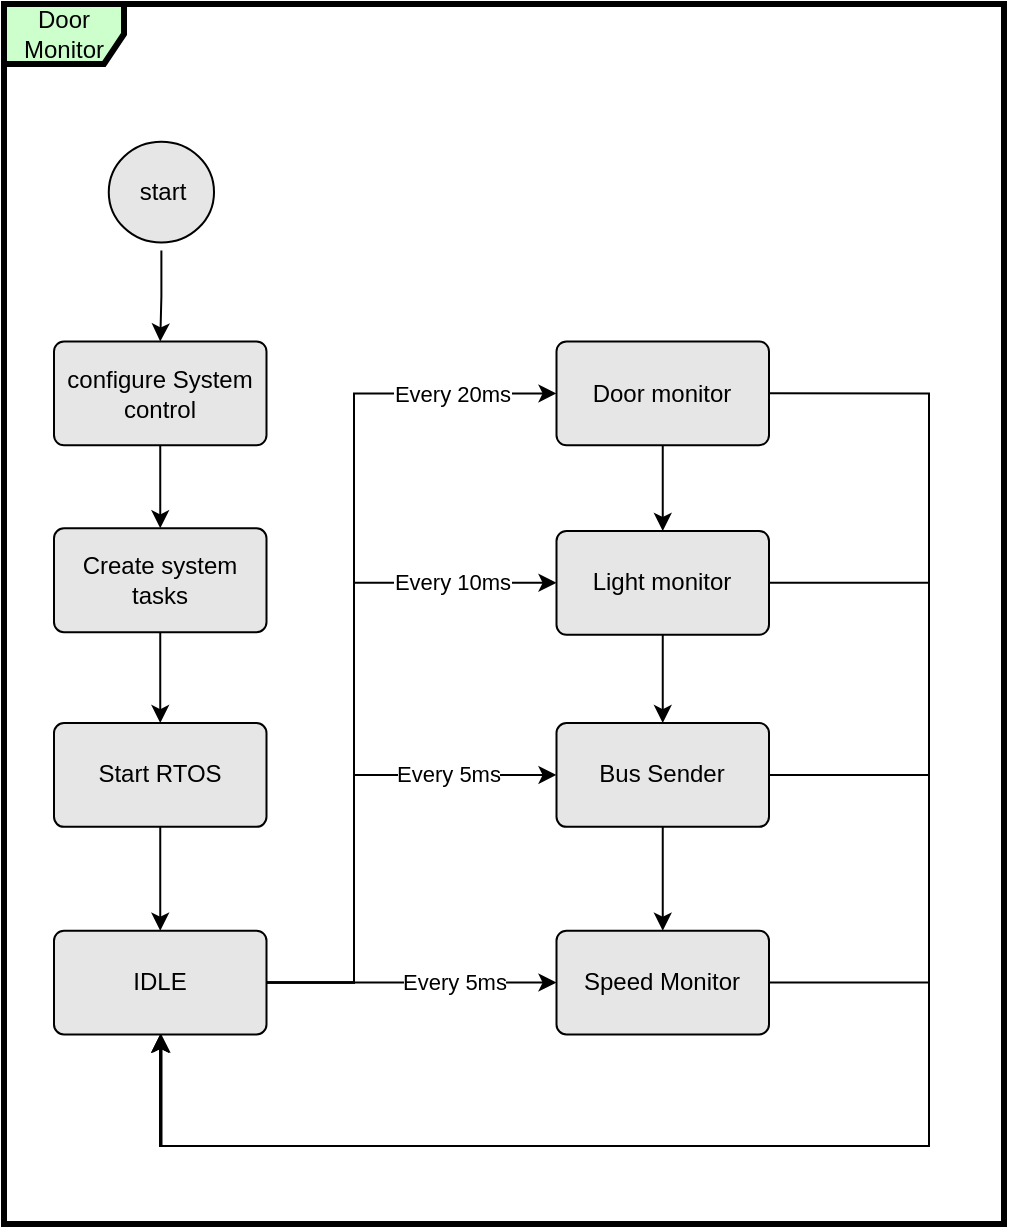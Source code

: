 <mxfile version="20.3.0" type="device" pages="9"><diagram id="LUSlUc3vgPMB146VHxdc" name="ECU 1 System State machine"><mxGraphModel dx="782" dy="505" grid="1" gridSize="10" guides="1" tooltips="1" connect="1" arrows="1" fold="1" page="1" pageScale="1" pageWidth="1169" pageHeight="827" background="#FFFFFF" math="0" shadow="0"><root><mxCell id="0"/><mxCell id="1" parent="0"/><mxCell id="Rm8XF94vSigRcBdwtS4S-1" value="Door Monitor" style="shape=umlFrame;whiteSpace=wrap;fillColor=#CCFFCC;container=1;collapsible=0;recursiveResize=0;strokeWidth=3;" parent="1" vertex="1"><mxGeometry x="10" y="10" width="500" height="610" as="geometry"/></mxCell><mxCell id="Rm8XF94vSigRcBdwtS4S-2" value="start" style="ellipse;html=1;shape=startState;fillColor=#E6E6E6;" parent="Rm8XF94vSigRcBdwtS4S-1" vertex="1"><mxGeometry x="48.38" y="64.89" width="60.63" height="58.4" as="geometry"/></mxCell><mxCell id="MNDKvOmKSZQZQNfQBJRl-4" style="edgeStyle=orthogonalEdgeStyle;rounded=0;orthogonalLoop=1;jettySize=auto;html=1;exitX=0.5;exitY=1;exitDx=0;exitDy=0;entryX=0.5;entryY=0;entryDx=0;entryDy=0;" parent="Rm8XF94vSigRcBdwtS4S-1" source="Rm8XF94vSigRcBdwtS4S-3" target="MNDKvOmKSZQZQNfQBJRl-3" edge="1"><mxGeometry relative="1" as="geometry"/></mxCell><mxCell id="Rm8XF94vSigRcBdwtS4S-3" value="configure System control" style="html=1;align=center;verticalAlign=middle;rounded=1;absoluteArcSize=1;arcSize=10;dashed=0;fillColor=#E6E6E6;whiteSpace=wrap;" parent="Rm8XF94vSigRcBdwtS4S-1" vertex="1"><mxGeometry x="25" y="168.723" width="106.25" height="51.915" as="geometry"/></mxCell><mxCell id="Rm8XF94vSigRcBdwtS4S-4" style="edgeStyle=orthogonalEdgeStyle;rounded=0;orthogonalLoop=1;jettySize=auto;html=1;exitX=0.5;exitY=1;exitDx=0;exitDy=0;entryX=0.5;entryY=0;entryDx=0;entryDy=0;" parent="Rm8XF94vSigRcBdwtS4S-1" source="Rm8XF94vSigRcBdwtS4S-2" target="Rm8XF94vSigRcBdwtS4S-3" edge="1"><mxGeometry relative="1" as="geometry"/></mxCell><mxCell id="MNDKvOmKSZQZQNfQBJRl-6" value="" style="edgeStyle=orthogonalEdgeStyle;rounded=0;orthogonalLoop=1;jettySize=auto;html=1;" parent="Rm8XF94vSigRcBdwtS4S-1" source="MNDKvOmKSZQZQNfQBJRl-3" target="MNDKvOmKSZQZQNfQBJRl-5" edge="1"><mxGeometry relative="1" as="geometry"/></mxCell><mxCell id="MNDKvOmKSZQZQNfQBJRl-3" value="Create system tasks" style="html=1;align=center;verticalAlign=middle;rounded=1;absoluteArcSize=1;arcSize=10;dashed=0;fillColor=#E6E6E6;whiteSpace=wrap;" parent="Rm8XF94vSigRcBdwtS4S-1" vertex="1"><mxGeometry x="25" y="262.17" width="106.25" height="51.915" as="geometry"/></mxCell><mxCell id="v98XwYbycRJFVVRLCP_L-7" style="edgeStyle=orthogonalEdgeStyle;rounded=0;orthogonalLoop=1;jettySize=auto;html=1;exitX=0.5;exitY=1;exitDx=0;exitDy=0;entryX=0.5;entryY=0;entryDx=0;entryDy=0;" parent="Rm8XF94vSigRcBdwtS4S-1" source="MNDKvOmKSZQZQNfQBJRl-5" target="MNDKvOmKSZQZQNfQBJRl-7" edge="1"><mxGeometry relative="1" as="geometry"/></mxCell><mxCell id="MNDKvOmKSZQZQNfQBJRl-5" value="Start RTOS" style="html=1;align=center;verticalAlign=middle;rounded=1;absoluteArcSize=1;arcSize=10;dashed=0;fillColor=#E6E6E6;whiteSpace=wrap;strokeColor=rgb(0, 0, 0);fontColor=rgb(0, 0, 0);" parent="Rm8XF94vSigRcBdwtS4S-1" vertex="1"><mxGeometry x="25" y="359.511" width="106.25" height="51.915" as="geometry"/></mxCell><mxCell id="v98XwYbycRJFVVRLCP_L-9" value="Every 20ms" style="edgeStyle=orthogonalEdgeStyle;rounded=0;orthogonalLoop=1;jettySize=auto;html=1;" parent="Rm8XF94vSigRcBdwtS4S-1" source="MNDKvOmKSZQZQNfQBJRl-7" target="v98XwYbycRJFVVRLCP_L-8" edge="1"><mxGeometry x="0.761" relative="1" as="geometry"><Array as="points"><mxPoint x="175" y="489.298"/><mxPoint x="175" y="194.681"/></Array><mxPoint as="offset"/></mxGeometry></mxCell><mxCell id="v98XwYbycRJFVVRLCP_L-18" value="Every 10ms" style="edgeStyle=orthogonalEdgeStyle;rounded=0;orthogonalLoop=1;jettySize=auto;html=1;exitX=1;exitY=0.5;exitDx=0;exitDy=0;entryX=0;entryY=0.5;entryDx=0;entryDy=0;" parent="Rm8XF94vSigRcBdwtS4S-1" source="MNDKvOmKSZQZQNfQBJRl-7" target="v98XwYbycRJFVVRLCP_L-10" edge="1"><mxGeometry x="0.696" relative="1" as="geometry"><Array as="points"><mxPoint x="175" y="489.298"/><mxPoint x="175" y="289.426"/></Array><mxPoint as="offset"/></mxGeometry></mxCell><mxCell id="v98XwYbycRJFVVRLCP_L-20" value="Every 5ms" style="edgeStyle=orthogonalEdgeStyle;rounded=0;orthogonalLoop=1;jettySize=auto;html=1;exitX=1;exitY=0.5;exitDx=0;exitDy=0;entryX=0;entryY=0.5;entryDx=0;entryDy=0;" parent="Rm8XF94vSigRcBdwtS4S-1" source="MNDKvOmKSZQZQNfQBJRl-7" target="v98XwYbycRJFVVRLCP_L-16" edge="1"><mxGeometry x="0.293" relative="1" as="geometry"><mxPoint as="offset"/></mxGeometry></mxCell><mxCell id="MNDKvOmKSZQZQNfQBJRl-7" value="IDLE" style="html=1;align=center;verticalAlign=middle;rounded=1;absoluteArcSize=1;arcSize=10;dashed=0;fillColor=#E6E6E6;whiteSpace=wrap;strokeColor=rgb(0, 0, 0);fontColor=rgb(0, 0, 0);" parent="Rm8XF94vSigRcBdwtS4S-1" vertex="1"><mxGeometry x="25" y="463.34" width="106.25" height="51.915" as="geometry"/></mxCell><mxCell id="v98XwYbycRJFVVRLCP_L-11" value="" style="edgeStyle=orthogonalEdgeStyle;rounded=0;orthogonalLoop=1;jettySize=auto;html=1;" parent="Rm8XF94vSigRcBdwtS4S-1" source="v98XwYbycRJFVVRLCP_L-8" target="v98XwYbycRJFVVRLCP_L-10" edge="1"><mxGeometry relative="1" as="geometry"/></mxCell><mxCell id="aS62KzDG4Swp-xCiEP95-1" style="edgeStyle=orthogonalEdgeStyle;rounded=0;orthogonalLoop=1;jettySize=auto;html=1;exitX=1;exitY=0.5;exitDx=0;exitDy=0;entryX=0.5;entryY=1;entryDx=0;entryDy=0;" parent="Rm8XF94vSigRcBdwtS4S-1" source="v98XwYbycRJFVVRLCP_L-8" target="MNDKvOmKSZQZQNfQBJRl-7" edge="1"><mxGeometry relative="1" as="geometry"><Array as="points"><mxPoint x="462.5" y="194.681"/><mxPoint x="462.5" y="571.064"/><mxPoint x="78.75" y="571.064"/></Array></mxGeometry></mxCell><mxCell id="v98XwYbycRJFVVRLCP_L-8" value="Door monitor" style="html=1;align=center;verticalAlign=middle;rounded=1;absoluteArcSize=1;arcSize=10;dashed=0;fillColor=#E6E6E6;whiteSpace=wrap;strokeColor=rgb(0, 0, 0);fontColor=rgb(0, 0, 0);" parent="Rm8XF94vSigRcBdwtS4S-1" vertex="1"><mxGeometry x="276.25" y="168.723" width="106.25" height="51.915" as="geometry"/></mxCell><mxCell id="aS62KzDG4Swp-xCiEP95-3" style="edgeStyle=orthogonalEdgeStyle;rounded=0;orthogonalLoop=1;jettySize=auto;html=1;exitX=1;exitY=0.5;exitDx=0;exitDy=0;entryX=0.5;entryY=1;entryDx=0;entryDy=0;" parent="Rm8XF94vSigRcBdwtS4S-1" source="v98XwYbycRJFVVRLCP_L-10" target="MNDKvOmKSZQZQNfQBJRl-7" edge="1"><mxGeometry relative="1" as="geometry"><Array as="points"><mxPoint x="462.5" y="289.426"/><mxPoint x="462.5" y="571.064"/><mxPoint x="78.75" y="571.064"/></Array></mxGeometry></mxCell><mxCell id="v98XwYbycRJFVVRLCP_L-10" value="Light monitor" style="html=1;align=center;verticalAlign=middle;rounded=1;absoluteArcSize=1;arcSize=10;dashed=0;fillColor=#E6E6E6;whiteSpace=wrap;strokeColor=rgb(0, 0, 0);fontColor=rgb(0, 0, 0);" parent="Rm8XF94vSigRcBdwtS4S-1" vertex="1"><mxGeometry x="276.25" y="263.468" width="106.25" height="51.915" as="geometry"/></mxCell><mxCell id="aS62KzDG4Swp-xCiEP95-6" style="edgeStyle=orthogonalEdgeStyle;rounded=0;orthogonalLoop=1;jettySize=auto;html=1;exitX=1;exitY=0.5;exitDx=0;exitDy=0;entryX=0.5;entryY=1;entryDx=0;entryDy=0;" parent="Rm8XF94vSigRcBdwtS4S-1" source="v98XwYbycRJFVVRLCP_L-16" target="MNDKvOmKSZQZQNfQBJRl-7" edge="1"><mxGeometry relative="1" as="geometry"><Array as="points"><mxPoint x="462.5" y="489.298"/><mxPoint x="462.5" y="571.064"/><mxPoint x="78.75" y="571.064"/></Array></mxGeometry></mxCell><mxCell id="v98XwYbycRJFVVRLCP_L-16" value="Speed Monitor" style="html=1;align=center;verticalAlign=middle;rounded=1;absoluteArcSize=1;arcSize=10;dashed=0;fillColor=#E6E6E6;whiteSpace=wrap;strokeColor=rgb(0, 0, 0);fontColor=rgb(0, 0, 0);" parent="Rm8XF94vSigRcBdwtS4S-1" vertex="1"><mxGeometry x="276.25" y="463.34" width="106.25" height="51.915" as="geometry"/></mxCell><mxCell id="v98XwYbycRJFVVRLCP_L-14" value="Bus Sender" style="html=1;align=center;verticalAlign=middle;rounded=1;absoluteArcSize=1;arcSize=10;dashed=0;fillColor=#E6E6E6;whiteSpace=wrap;strokeColor=rgb(0, 0, 0);fontColor=rgb(0, 0, 0);" parent="Rm8XF94vSigRcBdwtS4S-1" vertex="1"><mxGeometry x="276.25" y="359.511" width="106.25" height="51.915" as="geometry"/></mxCell><mxCell id="v98XwYbycRJFVVRLCP_L-15" value="" style="edgeStyle=orthogonalEdgeStyle;rounded=0;orthogonalLoop=1;jettySize=auto;html=1;" parent="Rm8XF94vSigRcBdwtS4S-1" source="v98XwYbycRJFVVRLCP_L-10" target="v98XwYbycRJFVVRLCP_L-14" edge="1"><mxGeometry relative="1" as="geometry"/></mxCell><mxCell id="v98XwYbycRJFVVRLCP_L-17" value="" style="edgeStyle=orthogonalEdgeStyle;rounded=0;orthogonalLoop=1;jettySize=auto;html=1;" parent="Rm8XF94vSigRcBdwtS4S-1" source="v98XwYbycRJFVVRLCP_L-14" target="v98XwYbycRJFVVRLCP_L-16" edge="1"><mxGeometry relative="1" as="geometry"/></mxCell><mxCell id="v98XwYbycRJFVVRLCP_L-19" value="Every 5ms" style="edgeStyle=orthogonalEdgeStyle;rounded=0;orthogonalLoop=1;jettySize=auto;html=1;exitX=1;exitY=0.5;exitDx=0;exitDy=0;entryX=0;entryY=0.5;entryDx=0;entryDy=0;" parent="Rm8XF94vSigRcBdwtS4S-1" source="MNDKvOmKSZQZQNfQBJRl-7" target="v98XwYbycRJFVVRLCP_L-14" edge="1"><mxGeometry x="0.568" relative="1" as="geometry"><Array as="points"><mxPoint x="175" y="489.298"/><mxPoint x="175" y="385.468"/></Array><mxPoint as="offset"/></mxGeometry></mxCell><mxCell id="aS62KzDG4Swp-xCiEP95-5" style="edgeStyle=orthogonalEdgeStyle;rounded=0;orthogonalLoop=1;jettySize=auto;html=1;exitX=1;exitY=0.5;exitDx=0;exitDy=0;entryX=0.5;entryY=1;entryDx=0;entryDy=0;" parent="Rm8XF94vSigRcBdwtS4S-1" source="v98XwYbycRJFVVRLCP_L-14" target="MNDKvOmKSZQZQNfQBJRl-7" edge="1"><mxGeometry relative="1" as="geometry"><Array as="points"><mxPoint x="462.5" y="385.468"/><mxPoint x="462.5" y="571.064"/><mxPoint x="78.75" y="571.064"/><mxPoint x="78.75" y="515.255"/></Array></mxGeometry></mxCell></root></mxGraphModel></diagram><diagram id="M9mtWgqFWrtqY6e4u9UK" name="Door_Monitor"><mxGraphModel dx="782" dy="505" grid="1" gridSize="10" guides="1" tooltips="1" connect="1" arrows="1" fold="1" page="1" pageScale="1" pageWidth="1169" pageHeight="827" math="0" shadow="0"><root><mxCell id="0"/><mxCell id="1" parent="0"/><mxCell id="cfS18pXwuVFqMc6K_nFm-1" value="Door Monitor" style="shape=umlFrame;whiteSpace=wrap;fillColor=#CCFFCC;container=1;collapsible=0;recursiveResize=1;strokeWidth=2;" parent="1" vertex="1"><mxGeometry x="10" y="10" width="460" height="490" as="geometry"/></mxCell><mxCell id="cfS18pXwuVFqMc6K_nFm-2" value="start" style="ellipse;html=1;shape=startState;fillColor=#E6E6E6;" parent="cfS18pXwuVFqMc6K_nFm-1" vertex="1"><mxGeometry x="87.265" y="26.486" width="64.265" height="59.595" as="geometry"/></mxCell><mxCell id="MUoZMdJLHFsAtwflw2Lq-1" value="Configure Door sensor pin" style="html=1;align=center;verticalAlign=top;rounded=1;absoluteArcSize=1;arcSize=10;dashed=0;fillColor=#E6E6E6;whiteSpace=wrap;" parent="cfS18pXwuVFqMc6K_nFm-1" vertex="1"><mxGeometry x="60.882" y="132.432" width="115" height="52.973" as="geometry"/></mxCell><mxCell id="MUoZMdJLHFsAtwflw2Lq-2" style="edgeStyle=orthogonalEdgeStyle;rounded=0;orthogonalLoop=1;jettySize=auto;html=1;exitX=0.5;exitY=1;exitDx=0;exitDy=0;entryX=0.5;entryY=0;entryDx=0;entryDy=0;" parent="cfS18pXwuVFqMc6K_nFm-1" source="cfS18pXwuVFqMc6K_nFm-2" target="MUoZMdJLHFsAtwflw2Lq-1" edge="1"><mxGeometry relative="1" as="geometry"/></mxCell><mxCell id="MUoZMdJLHFsAtwflw2Lq-5" value="&lt;span style=&quot;&quot;&gt;Reed Door Sensor&lt;/span&gt;" style="html=1;align=center;verticalAlign=top;rounded=1;absoluteArcSize=1;arcSize=10;dashed=0;fillColor=#E6E6E6;whiteSpace=wrap;" parent="cfS18pXwuVFqMc6K_nFm-1" vertex="1"><mxGeometry x="60.882" y="231.757" width="115" height="52.973" as="geometry"/></mxCell><mxCell id="MUoZMdJLHFsAtwflw2Lq-6" style="edgeStyle=orthogonalEdgeStyle;rounded=0;orthogonalLoop=1;jettySize=auto;html=1;" parent="cfS18pXwuVFqMc6K_nFm-1" source="MUoZMdJLHFsAtwflw2Lq-1" target="MUoZMdJLHFsAtwflw2Lq-5" edge="1"><mxGeometry relative="1" as="geometry"/></mxCell><mxCell id="KSsuek1llQsivUczRT6f-1" style="edgeStyle=orthogonalEdgeStyle;rounded=0;orthogonalLoop=1;jettySize=auto;html=1;exitX=0.5;exitY=1;exitDx=0;exitDy=0;entryX=1;entryY=0.5;entryDx=0;entryDy=0;" parent="cfS18pXwuVFqMc6K_nFm-1" source="MUoZMdJLHFsAtwflw2Lq-7" target="MUoZMdJLHFsAtwflw2Lq-14" edge="1"><mxGeometry relative="1" as="geometry"/></mxCell><mxCell id="MUoZMdJLHFsAtwflw2Lq-7" value="Send Door state in queue" style="html=1;align=center;verticalAlign=top;rounded=1;absoluteArcSize=1;arcSize=10;dashed=0;fillColor=#E6E6E6;strokeColor=rgb(0, 0, 0);fontColor=rgb(0, 0, 0);whiteSpace=wrap;" parent="cfS18pXwuVFqMc6K_nFm-1" vertex="1"><mxGeometry x="284.118" y="231.757" width="115" height="52.973" as="geometry"/></mxCell><mxCell id="MUoZMdJLHFsAtwflw2Lq-9" value="" style="edgeStyle=orthogonalEdgeStyle;rounded=0;orthogonalLoop=1;jettySize=auto;html=1;" parent="cfS18pXwuVFqMc6K_nFm-1" source="MUoZMdJLHFsAtwflw2Lq-5" target="MUoZMdJLHFsAtwflw2Lq-7" edge="1"><mxGeometry relative="1" as="geometry"><Array as="points"><mxPoint x="219.853" y="258.243"/><mxPoint x="219.853" y="258.243"/></Array></mxGeometry></mxCell><mxCell id="MUoZMdJLHFsAtwflw2Lq-16" style="edgeStyle=orthogonalEdgeStyle;rounded=0;orthogonalLoop=1;jettySize=auto;html=1;exitX=0.5;exitY=0;exitDx=0;exitDy=0;" parent="cfS18pXwuVFqMc6K_nFm-1" source="MUoZMdJLHFsAtwflw2Lq-14" target="MUoZMdJLHFsAtwflw2Lq-5" edge="1"><mxGeometry relative="1" as="geometry"/></mxCell><mxCell id="MUoZMdJLHFsAtwflw2Lq-14" value="Blocked to&amp;nbsp; next 10 ms" style="html=1;align=center;verticalAlign=top;rounded=1;absoluteArcSize=1;arcSize=10;dashed=0;fillColor=#E6E6E6;strokeColor=rgb(0, 0, 0);fontColor=rgb(0, 0, 0);whiteSpace=wrap;" parent="cfS18pXwuVFqMc6K_nFm-1" vertex="1"><mxGeometry x="60.882" y="390.676" width="115" height="52.973" as="geometry"/></mxCell></root></mxGraphModel></diagram><diagram id="z5wXXxQLAgNhHrruLTna" name="Light_monitor"><mxGraphModel dx="782" dy="505" grid="1" gridSize="10" guides="1" tooltips="1" connect="1" arrows="1" fold="1" page="1" pageScale="1" pageWidth="1169" pageHeight="827" math="0" shadow="0"><root><mxCell id="0"/><mxCell id="1" parent="0"/><mxCell id="8ewhiGZt2Fxq5VQzqiqV-1" value="Light Monitor" style="shape=umlFrame;whiteSpace=wrap;fillColor=#CCFFCC;container=1;collapsible=0;recursiveResize=1;" parent="1" vertex="1"><mxGeometry x="10" y="10" width="430" height="520" as="geometry"/></mxCell><mxCell id="8ewhiGZt2Fxq5VQzqiqV-2" value="start" style="ellipse;html=1;shape=startState;fillColor=#E6E6E6;" parent="8ewhiGZt2Fxq5VQzqiqV-1" vertex="1"><mxGeometry x="81.574" y="28.108" width="60.074" height="63.243" as="geometry"/></mxCell><mxCell id="8ewhiGZt2Fxq5VQzqiqV-3" value="Configure Light swtich pin" style="html=1;align=center;verticalAlign=middle;rounded=1;absoluteArcSize=1;arcSize=10;dashed=0;fillColor=#E6E6E6;whiteSpace=wrap;" parent="8ewhiGZt2Fxq5VQzqiqV-1" vertex="1"><mxGeometry x="56.912" y="140.541" width="107.5" height="56.216" as="geometry"/></mxCell><mxCell id="8ewhiGZt2Fxq5VQzqiqV-4" style="edgeStyle=orthogonalEdgeStyle;rounded=0;orthogonalLoop=1;jettySize=auto;html=1;exitX=0.5;exitY=1;exitDx=0;exitDy=0;entryX=0.5;entryY=0;entryDx=0;entryDy=0;" parent="8ewhiGZt2Fxq5VQzqiqV-1" source="8ewhiGZt2Fxq5VQzqiqV-2" target="8ewhiGZt2Fxq5VQzqiqV-3" edge="1"><mxGeometry relative="1" as="geometry"/></mxCell><mxCell id="8ewhiGZt2Fxq5VQzqiqV-5" value="&lt;span style=&quot;&quot;&gt;Reed Light Switch&lt;/span&gt;" style="html=1;align=center;verticalAlign=middle;rounded=1;absoluteArcSize=1;arcSize=10;dashed=0;fillColor=#E6E6E6;whiteSpace=wrap;" parent="8ewhiGZt2Fxq5VQzqiqV-1" vertex="1"><mxGeometry x="56.912" y="245.946" width="107.5" height="56.216" as="geometry"/></mxCell><mxCell id="8ewhiGZt2Fxq5VQzqiqV-6" style="edgeStyle=orthogonalEdgeStyle;rounded=0;orthogonalLoop=1;jettySize=auto;html=1;" parent="8ewhiGZt2Fxq5VQzqiqV-1" source="8ewhiGZt2Fxq5VQzqiqV-3" target="8ewhiGZt2Fxq5VQzqiqV-5" edge="1"><mxGeometry relative="1" as="geometry"/></mxCell><mxCell id="QDurPaFUZy2_FK3xSm_F-1" style="edgeStyle=orthogonalEdgeStyle;rounded=0;orthogonalLoop=1;jettySize=auto;html=1;exitX=0.5;exitY=1;exitDx=0;exitDy=0;entryX=1;entryY=0.5;entryDx=0;entryDy=0;" parent="8ewhiGZt2Fxq5VQzqiqV-1" source="8ewhiGZt2Fxq5VQzqiqV-7" target="8ewhiGZt2Fxq5VQzqiqV-12" edge="1"><mxGeometry relative="1" as="geometry"/></mxCell><mxCell id="8ewhiGZt2Fxq5VQzqiqV-7" value="Send Light state in queue" style="html=1;align=center;verticalAlign=middle;rounded=1;absoluteArcSize=1;arcSize=10;dashed=0;fillColor=#E6E6E6;strokeColor=rgb(0, 0, 0);fontColor=rgb(0, 0, 0);whiteSpace=wrap;" parent="8ewhiGZt2Fxq5VQzqiqV-1" vertex="1"><mxGeometry x="265.588" y="245.946" width="107.5" height="56.216" as="geometry"/></mxCell><mxCell id="8ewhiGZt2Fxq5VQzqiqV-8" value="" style="edgeStyle=orthogonalEdgeStyle;rounded=0;orthogonalLoop=1;jettySize=auto;html=1;" parent="8ewhiGZt2Fxq5VQzqiqV-1" source="8ewhiGZt2Fxq5VQzqiqV-5" target="8ewhiGZt2Fxq5VQzqiqV-7" edge="1"><mxGeometry relative="1" as="geometry"><Array as="points"><mxPoint x="205.515" y="274.054"/><mxPoint x="205.515" y="274.054"/></Array></mxGeometry></mxCell><mxCell id="8ewhiGZt2Fxq5VQzqiqV-11" style="edgeStyle=orthogonalEdgeStyle;rounded=0;orthogonalLoop=1;jettySize=auto;html=1;exitX=0.5;exitY=0;exitDx=0;exitDy=0;" parent="8ewhiGZt2Fxq5VQzqiqV-1" source="8ewhiGZt2Fxq5VQzqiqV-12" target="8ewhiGZt2Fxq5VQzqiqV-5" edge="1"><mxGeometry relative="1" as="geometry"/></mxCell><mxCell id="8ewhiGZt2Fxq5VQzqiqV-12" value="Blocked to&amp;nbsp; next 20 ms" style="html=1;align=center;verticalAlign=middle;rounded=1;absoluteArcSize=1;arcSize=10;dashed=0;fillColor=#E6E6E6;strokeColor=rgb(0, 0, 0);fontColor=rgb(0, 0, 0);whiteSpace=wrap;" parent="8ewhiGZt2Fxq5VQzqiqV-1" vertex="1"><mxGeometry x="56.912" y="414.595" width="107.5" height="56.216" as="geometry"/></mxCell></root></mxGraphModel></diagram><diagram id="ULkSlgvVG0HGqFAic7Ca" name="Speed_Monitor"><mxGraphModel dx="782" dy="505" grid="1" gridSize="10" guides="1" tooltips="1" connect="1" arrows="1" fold="1" page="1" pageScale="1" pageWidth="1169" pageHeight="827" math="0" shadow="0"><root><mxCell id="0"/><mxCell id="1" parent="0"/><mxCell id="B-Lfhqn3U6IBpZJeCQZo-1" value="Speed Monitor" style="shape=umlFrame;whiteSpace=wrap;fillColor=#CCFFCC;container=1;collapsible=0;recursiveResize=0;strokeWidth=2;" parent="1" vertex="1"><mxGeometry x="10" y="10" width="340" height="360" as="geometry"/></mxCell><mxCell id="B-Lfhqn3U6IBpZJeCQZo-2" value="start" style="ellipse;html=1;shape=startState;fillColor=#E6E6E6;" parent="B-Lfhqn3U6IBpZJeCQZo-1" vertex="1"><mxGeometry x="64.5" y="20" width="47.5" height="45" as="geometry"/></mxCell><mxCell id="B-Lfhqn3U6IBpZJeCQZo-3" value="Configure Speed IET" style="html=1;align=center;verticalAlign=top;rounded=1;absoluteArcSize=1;arcSize=10;dashed=0;fillColor=#E6E6E6;whiteSpace=wrap;" parent="B-Lfhqn3U6IBpZJeCQZo-1" vertex="1"><mxGeometry x="45" y="100" width="85" height="40" as="geometry"/></mxCell><mxCell id="B-Lfhqn3U6IBpZJeCQZo-4" style="edgeStyle=orthogonalEdgeStyle;rounded=0;orthogonalLoop=1;jettySize=auto;html=1;exitX=0.5;exitY=1;exitDx=0;exitDy=0;entryX=0.5;entryY=0;entryDx=0;entryDy=0;" parent="B-Lfhqn3U6IBpZJeCQZo-1" source="B-Lfhqn3U6IBpZJeCQZo-2" target="B-Lfhqn3U6IBpZJeCQZo-3" edge="1"><mxGeometry relative="1" as="geometry"/></mxCell><mxCell id="B-Lfhqn3U6IBpZJeCQZo-6" style="edgeStyle=orthogonalEdgeStyle;rounded=0;orthogonalLoop=1;jettySize=auto;html=1;" parent="B-Lfhqn3U6IBpZJeCQZo-1" source="B-Lfhqn3U6IBpZJeCQZo-3" edge="1"><mxGeometry relative="1" as="geometry"><mxPoint x="87.5" y="175" as="targetPoint"/></mxGeometry></mxCell><mxCell id="-nIs16-Y7Ljmp5EQTap5-1" style="edgeStyle=orthogonalEdgeStyle;rounded=0;orthogonalLoop=1;jettySize=auto;html=1;exitX=1;exitY=0.5;exitDx=0;exitDy=0;entryX=0;entryY=0.5;entryDx=0;entryDy=0;" parent="B-Lfhqn3U6IBpZJeCQZo-1" source="B-Lfhqn3U6IBpZJeCQZo-7" target="B-Lfhqn3U6IBpZJeCQZo-9" edge="1"><mxGeometry relative="1" as="geometry"/></mxCell><mxCell id="B-Lfhqn3U6IBpZJeCQZo-7" value="Read Speed RAW Value" style="html=1;align=center;verticalAlign=top;rounded=1;absoluteArcSize=1;arcSize=10;dashed=0;fillColor=#E6E6E6;strokeColor=rgb(0, 0, 0);fontColor=rgb(0, 0, 0);whiteSpace=wrap;" parent="B-Lfhqn3U6IBpZJeCQZo-1" vertex="1"><mxGeometry x="45.75" y="175" width="85" height="40" as="geometry"/></mxCell><mxCell id="-nIs16-Y7Ljmp5EQTap5-2" style="edgeStyle=orthogonalEdgeStyle;rounded=0;orthogonalLoop=1;jettySize=auto;html=1;exitX=0.5;exitY=1;exitDx=0;exitDy=0;entryX=0.5;entryY=0;entryDx=0;entryDy=0;" parent="B-Lfhqn3U6IBpZJeCQZo-1" source="B-Lfhqn3U6IBpZJeCQZo-9" target="B-Lfhqn3U6IBpZJeCQZo-14" edge="1"><mxGeometry relative="1" as="geometry"/></mxCell><mxCell id="B-Lfhqn3U6IBpZJeCQZo-9" value="Calculate Speed in Km/h" style="html=1;align=center;verticalAlign=top;rounded=1;absoluteArcSize=1;arcSize=10;dashed=0;fillColor=#E6E6E6;strokeColor=rgb(0, 0, 0);fontColor=rgb(0, 0, 0);whiteSpace=wrap;" parent="B-Lfhqn3U6IBpZJeCQZo-1" vertex="1"><mxGeometry x="210" y="175" width="85" height="40" as="geometry"/></mxCell><mxCell id="B-Lfhqn3U6IBpZJeCQZo-11" style="edgeStyle=orthogonalEdgeStyle;rounded=0;orthogonalLoop=1;jettySize=auto;html=1;exitX=0.5;exitY=0;exitDx=0;exitDy=0;" parent="B-Lfhqn3U6IBpZJeCQZo-1" source="B-Lfhqn3U6IBpZJeCQZo-12" edge="1"><mxGeometry relative="1" as="geometry"><mxPoint x="87.5" y="215" as="targetPoint"/></mxGeometry></mxCell><mxCell id="B-Lfhqn3U6IBpZJeCQZo-12" value="Blocked to&amp;nbsp; next 5 ms" style="html=1;align=center;verticalAlign=top;rounded=1;absoluteArcSize=1;arcSize=10;dashed=0;fillColor=#E6E6E6;strokeColor=rgb(0, 0, 0);fontColor=rgb(0, 0, 0);whiteSpace=wrap;" parent="B-Lfhqn3U6IBpZJeCQZo-1" vertex="1"><mxGeometry x="45" y="295" width="85" height="40" as="geometry"/></mxCell><mxCell id="-nIs16-Y7Ljmp5EQTap5-3" style="edgeStyle=orthogonalEdgeStyle;rounded=0;orthogonalLoop=1;jettySize=auto;html=1;exitX=0;exitY=0.5;exitDx=0;exitDy=0;entryX=1;entryY=0.5;entryDx=0;entryDy=0;" parent="B-Lfhqn3U6IBpZJeCQZo-1" source="B-Lfhqn3U6IBpZJeCQZo-14" target="B-Lfhqn3U6IBpZJeCQZo-12" edge="1"><mxGeometry relative="1" as="geometry"/></mxCell><mxCell id="B-Lfhqn3U6IBpZJeCQZo-14" value="Send speed value to queue" style="html=1;align=center;verticalAlign=top;rounded=1;absoluteArcSize=1;arcSize=10;dashed=0;fillColor=#E6E6E6;strokeColor=rgb(0, 0, 0);fontColor=rgb(0, 0, 0);whiteSpace=wrap;" parent="B-Lfhqn3U6IBpZJeCQZo-1" vertex="1"><mxGeometry x="210" y="295" width="85" height="40" as="geometry"/></mxCell></root></mxGraphModel></diagram><diagram id="d5uEke4BTuw9QkhoJdms" name="Bus_Sender"><mxGraphModel dx="782" dy="505" grid="1" gridSize="10" guides="1" tooltips="1" connect="1" arrows="1" fold="1" page="1" pageScale="1" pageWidth="1169" pageHeight="827" math="0" shadow="0"><root><mxCell id="0"/><mxCell id="1" parent="0"/><mxCell id="Z6Wr5xvfd3Fye9eb3mMq-1" value="Bus Sender" style="shape=umlFrame;whiteSpace=wrap;fillColor=#CCFFCC;container=1;collapsible=0;recursiveResize=0;strokeWidth=2;" parent="1" vertex="1"><mxGeometry x="10" y="10" width="450" height="390" as="geometry"/></mxCell><mxCell id="Z6Wr5xvfd3Fye9eb3mMq-2" value="start" style="ellipse;html=1;shape=startState;fillColor=#E6E6E6;" parent="Z6Wr5xvfd3Fye9eb3mMq-1" vertex="1"><mxGeometry x="220.5" y="20" width="47.5" height="45" as="geometry"/></mxCell><mxCell id="Fdg1JjD60bOkkmuE7ziL-1" style="edgeStyle=orthogonalEdgeStyle;rounded=0;orthogonalLoop=1;jettySize=auto;html=1;exitX=0.5;exitY=1;exitDx=0;exitDy=0;entryX=0.5;entryY=0;entryDx=0;entryDy=0;" parent="Z6Wr5xvfd3Fye9eb3mMq-1" source="Z6Wr5xvfd3Fye9eb3mMq-3" target="Z6Wr5xvfd3Fye9eb3mMq-7" edge="1"><mxGeometry relative="1" as="geometry"/></mxCell><mxCell id="Z6Wr5xvfd3Fye9eb3mMq-3" value="Configure comm. channel" style="html=1;align=center;verticalAlign=top;rounded=1;absoluteArcSize=1;arcSize=10;dashed=0;fillColor=#E6E6E6;whiteSpace=wrap;" parent="Z6Wr5xvfd3Fye9eb3mMq-1" vertex="1"><mxGeometry x="201" y="100" width="85" height="40" as="geometry"/></mxCell><mxCell id="Z6Wr5xvfd3Fye9eb3mMq-4" style="edgeStyle=orthogonalEdgeStyle;rounded=0;orthogonalLoop=1;jettySize=auto;html=1;exitX=0.5;exitY=1;exitDx=0;exitDy=0;entryX=0.5;entryY=0;entryDx=0;entryDy=0;" parent="Z6Wr5xvfd3Fye9eb3mMq-1" source="Z6Wr5xvfd3Fye9eb3mMq-2" target="Z6Wr5xvfd3Fye9eb3mMq-3" edge="1"><mxGeometry relative="1" as="geometry"/></mxCell><mxCell id="Z6Wr5xvfd3Fye9eb3mMq-23" value="Speed Value&amp;nbsp;" style="edgeStyle=orthogonalEdgeStyle;rounded=0;orthogonalLoop=1;jettySize=auto;html=1;" parent="Z6Wr5xvfd3Fye9eb3mMq-1" source="Z6Wr5xvfd3Fye9eb3mMq-7" target="Z6Wr5xvfd3Fye9eb3mMq-22" edge="1"><mxGeometry x="0.643" relative="1" as="geometry"><Array as="points"><mxPoint x="281" y="250"/><mxPoint x="374" y="250"/></Array><mxPoint as="offset"/></mxGeometry></mxCell><mxCell id="Z6Wr5xvfd3Fye9eb3mMq-24" value="Queue Empty" style="edgeStyle=orthogonalEdgeStyle;rounded=0;orthogonalLoop=1;jettySize=auto;html=1;exitX=0;exitY=0.75;exitDx=0;exitDy=0;entryX=1;entryY=0.75;entryDx=0;entryDy=0;" parent="Z6Wr5xvfd3Fye9eb3mMq-1" edge="1"><mxGeometry x="-0.038" relative="1" as="geometry"><Array as="points"/><mxPoint as="offset"/><mxPoint x="201" y="205" as="sourcePoint"/><mxPoint x="95" y="205" as="targetPoint"/></mxGeometry></mxCell><mxCell id="Z6Wr5xvfd3Fye9eb3mMq-7" value="Read Queue" style="html=1;align=center;verticalAlign=middle;rounded=1;absoluteArcSize=1;arcSize=10;dashed=0;fillColor=#E6E6E6;strokeColor=rgb(0, 0, 0);fontColor=rgb(0, 0, 0);whiteSpace=wrap;" parent="Z6Wr5xvfd3Fye9eb3mMq-1" vertex="1"><mxGeometry x="201" y="175" width="85" height="40" as="geometry"/></mxCell><mxCell id="Fdg1JjD60bOkkmuE7ziL-2" style="edgeStyle=orthogonalEdgeStyle;rounded=0;orthogonalLoop=1;jettySize=auto;html=1;exitX=1;exitY=0.25;exitDx=0;exitDy=0;entryX=0;entryY=0.25;entryDx=0;entryDy=0;" parent="Z6Wr5xvfd3Fye9eb3mMq-1" source="Z6Wr5xvfd3Fye9eb3mMq-12" target="Z6Wr5xvfd3Fye9eb3mMq-7" edge="1"><mxGeometry relative="1" as="geometry"/></mxCell><mxCell id="Z6Wr5xvfd3Fye9eb3mMq-12" value="Blocked to&amp;nbsp; next 5 ms" style="html=1;align=center;verticalAlign=top;rounded=1;absoluteArcSize=1;arcSize=10;dashed=0;fillColor=#E6E6E6;strokeColor=rgb(0, 0, 0);fontColor=rgb(0, 0, 0);whiteSpace=wrap;" parent="Z6Wr5xvfd3Fye9eb3mMq-1" vertex="1"><mxGeometry x="10" y="175" width="85" height="40" as="geometry"/></mxCell><mxCell id="Z6Wr5xvfd3Fye9eb3mMq-25" style="edgeStyle=orthogonalEdgeStyle;rounded=0;orthogonalLoop=1;jettySize=auto;html=1;exitX=0.5;exitY=1;exitDx=0;exitDy=0;entryX=1;entryY=0.5;entryDx=0;entryDy=0;" parent="Z6Wr5xvfd3Fye9eb3mMq-1" source="Z6Wr5xvfd3Fye9eb3mMq-18" target="Z6Wr5xvfd3Fye9eb3mMq-7" edge="1"><mxGeometry relative="1" as="geometry"><Array as="points"><mxPoint x="138" y="370"/><mxPoint x="441" y="370"/><mxPoint x="441" y="195"/></Array></mxGeometry></mxCell><mxCell id="Z6Wr5xvfd3Fye9eb3mMq-18" value="Send Dore State Message" style="html=1;align=center;verticalAlign=top;rounded=1;absoluteArcSize=1;arcSize=10;dashed=0;fillColor=#E6E6E6;strokeColor=rgb(0, 0, 0);fontColor=rgb(0, 0, 0);whiteSpace=wrap;" parent="Z6Wr5xvfd3Fye9eb3mMq-1" vertex="1"><mxGeometry x="95" y="290" width="85" height="40" as="geometry"/></mxCell><mxCell id="Z6Wr5xvfd3Fye9eb3mMq-19" value="Door Value" style="edgeStyle=orthogonalEdgeStyle;rounded=0;orthogonalLoop=1;jettySize=auto;html=1;entryX=0.5;entryY=0;entryDx=0;entryDy=0;exitX=0.5;exitY=1;exitDx=0;exitDy=0;" parent="Z6Wr5xvfd3Fye9eb3mMq-1" source="Z6Wr5xvfd3Fye9eb3mMq-7" target="Z6Wr5xvfd3Fye9eb3mMq-18" edge="1"><mxGeometry x="0.668" relative="1" as="geometry"><Array as="points"><mxPoint x="244" y="250"/><mxPoint x="138" y="250"/></Array><mxPoint as="offset"/></mxGeometry></mxCell><mxCell id="Z6Wr5xvfd3Fye9eb3mMq-20" value="Send Light state Message" style="html=1;align=center;verticalAlign=top;rounded=1;absoluteArcSize=1;arcSize=10;dashed=0;fillColor=#E6E6E6;strokeColor=rgb(0, 0, 0);fontColor=rgb(0, 0, 0);whiteSpace=wrap;" parent="Z6Wr5xvfd3Fye9eb3mMq-1" vertex="1"><mxGeometry x="215" y="290" width="85" height="40" as="geometry"/></mxCell><mxCell id="Z6Wr5xvfd3Fye9eb3mMq-21" value="Light Value" style="edgeStyle=orthogonalEdgeStyle;rounded=0;orthogonalLoop=1;jettySize=auto;html=1;exitX=0.75;exitY=1;exitDx=0;exitDy=0;" parent="Z6Wr5xvfd3Fye9eb3mMq-1" edge="1"><mxGeometry x="0.284" relative="1" as="geometry"><mxPoint x="264.75" y="215" as="sourcePoint"/><mxPoint x="261" y="290" as="targetPoint"/><Array as="points"><mxPoint x="261" y="215"/><mxPoint x="261" y="290"/></Array><mxPoint as="offset"/></mxGeometry></mxCell><mxCell id="Z6Wr5xvfd3Fye9eb3mMq-22" value="Send Speed value Message&amp;nbsp;" style="html=1;align=center;verticalAlign=top;rounded=1;absoluteArcSize=1;arcSize=10;dashed=0;fillColor=#E6E6E6;strokeColor=rgb(0, 0, 0);fontColor=rgb(0, 0, 0);whiteSpace=wrap;" parent="Z6Wr5xvfd3Fye9eb3mMq-1" vertex="1"><mxGeometry x="331" y="290" width="90" height="40" as="geometry"/></mxCell><mxCell id="Z6Wr5xvfd3Fye9eb3mMq-27" style="edgeStyle=orthogonalEdgeStyle;rounded=0;orthogonalLoop=1;jettySize=auto;html=1;exitX=0.5;exitY=1;exitDx=0;exitDy=0;entryX=1;entryY=0.5;entryDx=0;entryDy=0;" parent="Z6Wr5xvfd3Fye9eb3mMq-1" source="Z6Wr5xvfd3Fye9eb3mMq-22" target="Z6Wr5xvfd3Fye9eb3mMq-7" edge="1"><mxGeometry relative="1" as="geometry"><mxPoint x="416" y="450" as="targetPoint"/><Array as="points"><mxPoint x="376" y="370"/><mxPoint x="441" y="370"/><mxPoint x="441" y="195"/></Array></mxGeometry></mxCell><mxCell id="Z6Wr5xvfd3Fye9eb3mMq-26" style="edgeStyle=orthogonalEdgeStyle;rounded=0;orthogonalLoop=1;jettySize=auto;html=1;exitX=0.5;exitY=1;exitDx=0;exitDy=0;entryX=1;entryY=0.5;entryDx=0;entryDy=0;" parent="Z6Wr5xvfd3Fye9eb3mMq-1" source="Z6Wr5xvfd3Fye9eb3mMq-20" target="Z6Wr5xvfd3Fye9eb3mMq-7" edge="1"><mxGeometry relative="1" as="geometry"><mxPoint x="291" y="200" as="targetPoint"/><Array as="points"><mxPoint x="274" y="370"/><mxPoint x="441" y="370"/><mxPoint x="441" y="195"/></Array></mxGeometry></mxCell></root></mxGraphModel></diagram><diagram name="ECU 2 System State machine" id="yUIp8Fk_MWuOCIj4Q38d"><mxGraphModel dx="782" dy="505" grid="1" gridSize="10" guides="1" tooltips="1" connect="1" arrows="1" fold="1" page="1" pageScale="1" pageWidth="1169" pageHeight="827" background="#FFFFFF" math="0" shadow="0"><root><mxCell id="0"/><mxCell id="1" parent="0"/><mxCell id="Rm8XF94vSigRcBdwtS4S-1" value="ECU 2" style="shape=umlFrame;whiteSpace=wrap;fillColor=#CCFFCC;container=1;collapsible=0;recursiveResize=0;strokeWidth=2;" parent="1" vertex="1"><mxGeometry x="10" y="10" width="500" height="621" as="geometry"/></mxCell><mxCell id="Rm8XF94vSigRcBdwtS4S-2" value="start" style="ellipse;html=1;shape=startState;fillColor=#E6E6E6;" parent="Rm8XF94vSigRcBdwtS4S-1" vertex="1"><mxGeometry x="48.375" y="24.894" width="59.375" height="58.404" as="geometry"/></mxCell><mxCell id="MNDKvOmKSZQZQNfQBJRl-4" style="edgeStyle=orthogonalEdgeStyle;rounded=0;orthogonalLoop=1;jettySize=auto;html=1;exitX=0.5;exitY=1;exitDx=0;exitDy=0;entryX=0.5;entryY=0;entryDx=0;entryDy=0;" parent="Rm8XF94vSigRcBdwtS4S-1" source="Rm8XF94vSigRcBdwtS4S-3" target="MNDKvOmKSZQZQNfQBJRl-3" edge="1"><mxGeometry relative="1" as="geometry"/></mxCell><mxCell id="Rm8XF94vSigRcBdwtS4S-3" value="configure System control" style="html=1;align=center;verticalAlign=middle;rounded=1;absoluteArcSize=1;arcSize=10;dashed=0;fillColor=#E6E6E6;whiteSpace=wrap;" parent="Rm8XF94vSigRcBdwtS4S-1" vertex="1"><mxGeometry x="25" y="114.723" width="106.25" height="51.915" as="geometry"/></mxCell><mxCell id="Rm8XF94vSigRcBdwtS4S-4" style="edgeStyle=orthogonalEdgeStyle;rounded=0;orthogonalLoop=1;jettySize=auto;html=1;exitX=0.5;exitY=1;exitDx=0;exitDy=0;entryX=0.5;entryY=0;entryDx=0;entryDy=0;" parent="Rm8XF94vSigRcBdwtS4S-1" source="Rm8XF94vSigRcBdwtS4S-2" target="Rm8XF94vSigRcBdwtS4S-3" edge="1"><mxGeometry relative="1" as="geometry"/></mxCell><mxCell id="ycdFzQEq0s77KJwdf_i3-2" value="" style="edgeStyle=orthogonalEdgeStyle;rounded=0;orthogonalLoop=1;jettySize=auto;html=1;" parent="Rm8XF94vSigRcBdwtS4S-1" source="MNDKvOmKSZQZQNfQBJRl-3" target="ycdFzQEq0s77KJwdf_i3-1" edge="1"><mxGeometry relative="1" as="geometry"/></mxCell><mxCell id="MNDKvOmKSZQZQNfQBJRl-3" value="Create system tasks" style="html=1;align=center;verticalAlign=middle;rounded=1;absoluteArcSize=1;arcSize=10;dashed=0;fillColor=#E6E6E6;whiteSpace=wrap;" parent="Rm8XF94vSigRcBdwtS4S-1" vertex="1"><mxGeometry x="25" y="190.17" width="106.25" height="51.915" as="geometry"/></mxCell><mxCell id="v98XwYbycRJFVVRLCP_L-7" style="edgeStyle=orthogonalEdgeStyle;rounded=0;orthogonalLoop=1;jettySize=auto;html=1;exitX=0.5;exitY=1;exitDx=0;exitDy=0;entryX=0.5;entryY=0;entryDx=0;entryDy=0;" parent="Rm8XF94vSigRcBdwtS4S-1" source="MNDKvOmKSZQZQNfQBJRl-5" target="MNDKvOmKSZQZQNfQBJRl-7" edge="1"><mxGeometry relative="1" as="geometry"/></mxCell><mxCell id="MNDKvOmKSZQZQNfQBJRl-5" value="Start RTOS" style="html=1;align=center;verticalAlign=middle;rounded=1;absoluteArcSize=1;arcSize=10;dashed=0;fillColor=#E6E6E6;whiteSpace=wrap;strokeColor=rgb(0, 0, 0);fontColor=rgb(0, 0, 0);" parent="Rm8XF94vSigRcBdwtS4S-1" vertex="1"><mxGeometry x="25" y="366.511" width="106.25" height="51.915" as="geometry"/></mxCell><mxCell id="v98XwYbycRJFVVRLCP_L-18" value="Every 10ms" style="edgeStyle=orthogonalEdgeStyle;rounded=0;orthogonalLoop=1;jettySize=auto;html=1;exitX=1;exitY=0.5;exitDx=0;exitDy=0;entryX=0;entryY=0.5;entryDx=0;entryDy=0;" parent="Rm8XF94vSigRcBdwtS4S-1" source="MNDKvOmKSZQZQNfQBJRl-7" target="v98XwYbycRJFVVRLCP_L-10" edge="1"><mxGeometry x="0.696" relative="1" as="geometry"><Array as="points"><mxPoint x="175" y="489.298"/><mxPoint x="175" y="289.426"/></Array><mxPoint as="offset"/></mxGeometry></mxCell><mxCell id="v98XwYbycRJFVVRLCP_L-20" value="Every 5ms" style="edgeStyle=orthogonalEdgeStyle;rounded=0;orthogonalLoop=1;jettySize=auto;html=1;exitX=1;exitY=0.5;exitDx=0;exitDy=0;entryX=0;entryY=0.5;entryDx=0;entryDy=0;" parent="Rm8XF94vSigRcBdwtS4S-1" source="MNDKvOmKSZQZQNfQBJRl-7" target="v98XwYbycRJFVVRLCP_L-16" edge="1"><mxGeometry x="0.293" relative="1" as="geometry"><mxPoint as="offset"/></mxGeometry></mxCell><mxCell id="MNDKvOmKSZQZQNfQBJRl-7" value="IDLE" style="html=1;align=center;verticalAlign=middle;rounded=1;absoluteArcSize=1;arcSize=10;dashed=0;fillColor=#E6E6E6;whiteSpace=wrap;strokeColor=rgb(0, 0, 0);fontColor=rgb(0, 0, 0);" parent="Rm8XF94vSigRcBdwtS4S-1" vertex="1"><mxGeometry x="25" y="463.34" width="106.25" height="51.915" as="geometry"/></mxCell><mxCell id="aS62KzDG4Swp-xCiEP95-3" style="edgeStyle=orthogonalEdgeStyle;rounded=0;orthogonalLoop=1;jettySize=auto;html=1;exitX=1;exitY=0.5;exitDx=0;exitDy=0;entryX=0.5;entryY=1;entryDx=0;entryDy=0;" parent="Rm8XF94vSigRcBdwtS4S-1" source="v98XwYbycRJFVVRLCP_L-10" target="MNDKvOmKSZQZQNfQBJRl-7" edge="1"><mxGeometry relative="1" as="geometry"><Array as="points"><mxPoint x="462.5" y="289.426"/><mxPoint x="462.5" y="571.064"/><mxPoint x="78.75" y="571.064"/></Array></mxGeometry></mxCell><mxCell id="v98XwYbycRJFVVRLCP_L-10" value="Light Logic" style="html=1;align=center;verticalAlign=middle;rounded=1;absoluteArcSize=1;arcSize=10;dashed=0;fillColor=#E6E6E6;whiteSpace=wrap;strokeColor=rgb(0, 0, 0);fontColor=rgb(0, 0, 0);" parent="Rm8XF94vSigRcBdwtS4S-1" vertex="1"><mxGeometry x="276.25" y="263.468" width="106.25" height="51.915" as="geometry"/></mxCell><mxCell id="aS62KzDG4Swp-xCiEP95-6" style="edgeStyle=orthogonalEdgeStyle;rounded=0;orthogonalLoop=1;jettySize=auto;html=1;exitX=1;exitY=0.5;exitDx=0;exitDy=0;entryX=0.5;entryY=1;entryDx=0;entryDy=0;" parent="Rm8XF94vSigRcBdwtS4S-1" source="v98XwYbycRJFVVRLCP_L-16" target="MNDKvOmKSZQZQNfQBJRl-7" edge="1"><mxGeometry relative="1" as="geometry"><Array as="points"><mxPoint x="462.5" y="489.298"/><mxPoint x="462.5" y="571.064"/><mxPoint x="78.75" y="571.064"/></Array></mxGeometry></mxCell><mxCell id="v98XwYbycRJFVVRLCP_L-16" value="Bus receiver" style="html=1;align=center;verticalAlign=middle;rounded=1;absoluteArcSize=1;arcSize=10;dashed=0;fillColor=#E6E6E6;whiteSpace=wrap;strokeColor=rgb(0, 0, 0);fontColor=rgb(0, 0, 0);" parent="Rm8XF94vSigRcBdwtS4S-1" vertex="1"><mxGeometry x="276.25" y="463.34" width="106.25" height="51.915" as="geometry"/></mxCell><mxCell id="v98XwYbycRJFVVRLCP_L-14" value="Buzzer Logic" style="html=1;align=center;verticalAlign=middle;rounded=1;absoluteArcSize=1;arcSize=10;dashed=0;fillColor=#E6E6E6;whiteSpace=wrap;strokeColor=rgb(0, 0, 0);fontColor=rgb(0, 0, 0);" parent="Rm8XF94vSigRcBdwtS4S-1" vertex="1"><mxGeometry x="276.25" y="359.511" width="106.25" height="51.915" as="geometry"/></mxCell><mxCell id="v98XwYbycRJFVVRLCP_L-15" value="" style="edgeStyle=orthogonalEdgeStyle;rounded=0;orthogonalLoop=1;jettySize=auto;html=1;" parent="Rm8XF94vSigRcBdwtS4S-1" source="v98XwYbycRJFVVRLCP_L-10" target="v98XwYbycRJFVVRLCP_L-14" edge="1"><mxGeometry relative="1" as="geometry"/></mxCell><mxCell id="v98XwYbycRJFVVRLCP_L-17" value="" style="edgeStyle=orthogonalEdgeStyle;rounded=0;orthogonalLoop=1;jettySize=auto;html=1;" parent="Rm8XF94vSigRcBdwtS4S-1" source="v98XwYbycRJFVVRLCP_L-14" target="v98XwYbycRJFVVRLCP_L-16" edge="1"><mxGeometry relative="1" as="geometry"/></mxCell><mxCell id="v98XwYbycRJFVVRLCP_L-19" value="Every 5ms" style="edgeStyle=orthogonalEdgeStyle;rounded=0;orthogonalLoop=1;jettySize=auto;html=1;exitX=1;exitY=0.5;exitDx=0;exitDy=0;entryX=0;entryY=0.5;entryDx=0;entryDy=0;" parent="Rm8XF94vSigRcBdwtS4S-1" source="MNDKvOmKSZQZQNfQBJRl-7" target="v98XwYbycRJFVVRLCP_L-14" edge="1"><mxGeometry x="0.568" relative="1" as="geometry"><Array as="points"><mxPoint x="175" y="489.298"/><mxPoint x="175" y="385.468"/></Array><mxPoint as="offset"/></mxGeometry></mxCell><mxCell id="aS62KzDG4Swp-xCiEP95-5" style="edgeStyle=orthogonalEdgeStyle;rounded=0;orthogonalLoop=1;jettySize=auto;html=1;exitX=1;exitY=0.5;exitDx=0;exitDy=0;entryX=0.5;entryY=1;entryDx=0;entryDy=0;" parent="Rm8XF94vSigRcBdwtS4S-1" source="v98XwYbycRJFVVRLCP_L-14" target="MNDKvOmKSZQZQNfQBJRl-7" edge="1"><mxGeometry relative="1" as="geometry"><Array as="points"><mxPoint x="462.5" y="385.468"/><mxPoint x="462.5" y="571.064"/><mxPoint x="78.75" y="571.064"/><mxPoint x="78.75" y="515.255"/></Array></mxGeometry></mxCell><mxCell id="ycdFzQEq0s77KJwdf_i3-3" style="edgeStyle=orthogonalEdgeStyle;rounded=0;orthogonalLoop=1;jettySize=auto;html=1;exitX=0.5;exitY=1;exitDx=0;exitDy=0;entryX=0.5;entryY=0;entryDx=0;entryDy=0;" parent="Rm8XF94vSigRcBdwtS4S-1" source="ycdFzQEq0s77KJwdf_i3-1" target="MNDKvOmKSZQZQNfQBJRl-5" edge="1"><mxGeometry relative="1" as="geometry"/></mxCell><mxCell id="ycdFzQEq0s77KJwdf_i3-1" value="Create semaphore for speed, door, light global variables" style="html=1;align=center;verticalAlign=middle;rounded=1;absoluteArcSize=1;arcSize=10;dashed=0;fillColor=#E6E6E6;whiteSpace=wrap;strokeColor=rgb(0, 0, 0);fontColor=rgb(0, 0, 0);" parent="Rm8XF94vSigRcBdwtS4S-1" vertex="1"><mxGeometry x="25" y="270" width="106.25" height="60" as="geometry"/></mxCell><mxCell id="ta3WCxZ1RlW5_Ad3IKIU-1" value="ECU 2 System State diagram" style="text;html=1;align=center;verticalAlign=middle;whiteSpace=wrap;rounded=0;" parent="Rm8XF94vSigRcBdwtS4S-1" vertex="1"><mxGeometry y="591" width="170" height="30" as="geometry"/></mxCell></root></mxGraphModel></diagram><diagram name="Buzzer_Logic" id="DD8HC7Wli8zPx_V5llx0"><mxGraphModel dx="782" dy="505" grid="1" gridSize="10" guides="1" tooltips="1" connect="1" arrows="1" fold="1" page="1" pageScale="1" pageWidth="1169" pageHeight="827" math="0" shadow="0"><root><mxCell id="0"/><mxCell id="1" parent="0"/><mxCell id="cfS18pXwuVFqMc6K_nFm-1" value="Buzzer Logic" style="shape=umlFrame;whiteSpace=wrap;fillColor=#CCFFCC;container=1;collapsible=0;recursiveResize=0;strokeWidth=2;" parent="1" vertex="1"><mxGeometry x="10" y="10" width="340" height="380" as="geometry"/></mxCell><mxCell id="xqfOtgYMig-z6hEHSQjB-1" style="edgeStyle=orthogonalEdgeStyle;rounded=0;orthogonalLoop=1;jettySize=auto;html=1;exitX=0.5;exitY=1;exitDx=0;exitDy=0;entryX=0.5;entryY=0;entryDx=0;entryDy=0;" parent="cfS18pXwuVFqMc6K_nFm-1" source="cfS18pXwuVFqMc6K_nFm-2" target="MUoZMdJLHFsAtwflw2Lq-5" edge="1"><mxGeometry relative="1" as="geometry"/></mxCell><mxCell id="cfS18pXwuVFqMc6K_nFm-2" value="start" style="ellipse;html=1;shape=startState;fillColor=#E6E6E6;" parent="cfS18pXwuVFqMc6K_nFm-1" vertex="1"><mxGeometry x="64.5" y="20" width="47.5" height="45" as="geometry"/></mxCell><mxCell id="xqfOtgYMig-z6hEHSQjB-3" value="" style="edgeStyle=orthogonalEdgeStyle;rounded=0;orthogonalLoop=1;jettySize=auto;html=1;" parent="cfS18pXwuVFqMc6K_nFm-1" source="MUoZMdJLHFsAtwflw2Lq-5" target="xqfOtgYMig-z6hEHSQjB-2" edge="1"><mxGeometry relative="1" as="geometry"/></mxCell><mxCell id="MUoZMdJLHFsAtwflw2Lq-5" value="&lt;span style=&quot;&quot;&gt;Configure Buzzer pin&lt;/span&gt;" style="html=1;align=center;verticalAlign=top;rounded=1;absoluteArcSize=1;arcSize=10;dashed=0;fillColor=#E6E6E6;whiteSpace=wrap;" parent="cfS18pXwuVFqMc6K_nFm-1" vertex="1"><mxGeometry x="45" y="90" width="85" height="40" as="geometry"/></mxCell><mxCell id="MUoZMdJLHFsAtwflw2Lq-7" value="Read Speed, Door, Light Values" style="html=1;align=center;verticalAlign=top;rounded=1;absoluteArcSize=1;arcSize=10;dashed=0;fillColor=#E6E6E6;strokeColor=rgb(0, 0, 0);fontColor=rgb(0, 0, 0);whiteSpace=wrap;" parent="cfS18pXwuVFqMc6K_nFm-1" vertex="1"><mxGeometry x="210" y="154" width="110" height="40" as="geometry"/></mxCell><mxCell id="xqfOtgYMig-z6hEHSQjB-15" style="edgeStyle=orthogonalEdgeStyle;rounded=0;orthogonalLoop=1;jettySize=auto;html=1;exitX=0.5;exitY=0;exitDx=0;exitDy=0;entryX=0.5;entryY=1;entryDx=0;entryDy=0;" parent="cfS18pXwuVFqMc6K_nFm-1" source="MUoZMdJLHFsAtwflw2Lq-14" target="xqfOtgYMig-z6hEHSQjB-2" edge="1"><mxGeometry relative="1" as="geometry"/></mxCell><mxCell id="MUoZMdJLHFsAtwflw2Lq-14" value="Blocked to&amp;nbsp; next 10ms" style="html=1;align=center;verticalAlign=top;rounded=1;absoluteArcSize=1;arcSize=10;dashed=0;fillColor=#E6E6E6;strokeColor=rgb(0, 0, 0);fontColor=rgb(0, 0, 0);whiteSpace=wrap;" parent="cfS18pXwuVFqMc6K_nFm-1" vertex="1"><mxGeometry x="45" y="226" width="85" height="40" as="geometry"/></mxCell><mxCell id="xqfOtgYMig-z6hEHSQjB-4" style="edgeStyle=orthogonalEdgeStyle;rounded=0;orthogonalLoop=1;jettySize=auto;html=1;exitX=1;exitY=0.5;exitDx=0;exitDy=0;entryX=0;entryY=0.5;entryDx=0;entryDy=0;" parent="cfS18pXwuVFqMc6K_nFm-1" source="xqfOtgYMig-z6hEHSQjB-2" target="MUoZMdJLHFsAtwflw2Lq-7" edge="1"><mxGeometry relative="1" as="geometry"/></mxCell><mxCell id="xqfOtgYMig-z6hEHSQjB-2" value="Request semaphore key" style="html=1;align=center;verticalAlign=top;rounded=1;absoluteArcSize=1;arcSize=10;dashed=0;fillColor=#E6E6E6;whiteSpace=wrap;strokeColor=rgb(0, 0, 0);fontColor=rgb(0, 0, 0);" parent="cfS18pXwuVFqMc6K_nFm-1" vertex="1"><mxGeometry x="45" y="154" width="85" height="40" as="geometry"/></mxCell><mxCell id="xqfOtgYMig-z6hEHSQjB-14" style="edgeStyle=orthogonalEdgeStyle;rounded=0;orthogonalLoop=1;jettySize=auto;html=1;exitX=0.5;exitY=0;exitDx=0;exitDy=0;entryX=0.5;entryY=1;entryDx=0;entryDy=0;" parent="cfS18pXwuVFqMc6K_nFm-1" source="xqfOtgYMig-z6hEHSQjB-11" target="MUoZMdJLHFsAtwflw2Lq-14" edge="1"><mxGeometry relative="1" as="geometry"/></mxCell><mxCell id="xqfOtgYMig-z6hEHSQjB-11" value="Set Buzzer state" style="html=1;align=center;verticalAlign=top;rounded=1;absoluteArcSize=1;arcSize=10;dashed=0;fillColor=#E6E6E6;strokeColor=rgb(0, 0, 0);fontColor=rgb(0, 0, 0);whiteSpace=wrap;" parent="cfS18pXwuVFqMc6K_nFm-1" vertex="1"><mxGeometry x="45.75" y="293" width="85" height="40" as="geometry"/></mxCell><mxCell id="xqfOtgYMig-z6hEHSQjB-5" value="Return semaphore key" style="html=1;align=center;verticalAlign=top;rounded=1;absoluteArcSize=1;arcSize=10;dashed=0;fillColor=#E6E6E6;strokeColor=rgb(0, 0, 0);fontColor=rgb(0, 0, 0);whiteSpace=wrap;" parent="cfS18pXwuVFqMc6K_nFm-1" vertex="1"><mxGeometry x="210" y="226" width="110" height="40" as="geometry"/></mxCell><mxCell id="xqfOtgYMig-z6hEHSQjB-6" value="" style="edgeStyle=orthogonalEdgeStyle;rounded=0;orthogonalLoop=1;jettySize=auto;html=1;" parent="cfS18pXwuVFqMc6K_nFm-1" source="MUoZMdJLHFsAtwflw2Lq-7" target="xqfOtgYMig-z6hEHSQjB-5" edge="1"><mxGeometry relative="1" as="geometry"/></mxCell><mxCell id="xqfOtgYMig-z6hEHSQjB-7" value="Perform Buzzer logic" style="html=1;align=center;verticalAlign=top;rounded=1;absoluteArcSize=1;arcSize=10;dashed=0;fillColor=#E6E6E6;strokeColor=rgb(0, 0, 0);fontColor=rgb(0, 0, 0);whiteSpace=wrap;" parent="cfS18pXwuVFqMc6K_nFm-1" vertex="1"><mxGeometry x="210" y="293" width="110" height="40" as="geometry"/></mxCell><mxCell id="xqfOtgYMig-z6hEHSQjB-8" value="" style="edgeStyle=orthogonalEdgeStyle;rounded=0;orthogonalLoop=1;jettySize=auto;html=1;" parent="cfS18pXwuVFqMc6K_nFm-1" source="xqfOtgYMig-z6hEHSQjB-5" target="xqfOtgYMig-z6hEHSQjB-7" edge="1"><mxGeometry relative="1" as="geometry"/></mxCell><mxCell id="xqfOtgYMig-z6hEHSQjB-13" style="edgeStyle=orthogonalEdgeStyle;rounded=0;orthogonalLoop=1;jettySize=auto;html=1;exitX=0;exitY=0.5;exitDx=0;exitDy=0;entryX=1;entryY=0.5;entryDx=0;entryDy=0;" parent="cfS18pXwuVFqMc6K_nFm-1" source="xqfOtgYMig-z6hEHSQjB-7" target="xqfOtgYMig-z6hEHSQjB-11" edge="1"><mxGeometry relative="1" as="geometry"/></mxCell><mxCell id="6mreksEsOXmfaV1xDnim-1" value="ECU 2 Buzzer Logic" style="text;html=1;align=center;verticalAlign=middle;whiteSpace=wrap;rounded=0;" parent="cfS18pXwuVFqMc6K_nFm-1" vertex="1"><mxGeometry x="0.75" y="350" width="130" height="30" as="geometry"/></mxCell></root></mxGraphModel></diagram><diagram name="Light_Logic" id="Za3OaQ98BfouMrcMdCKs"><mxGraphModel dx="782" dy="505" grid="1" gridSize="10" guides="1" tooltips="1" connect="1" arrows="1" fold="1" page="1" pageScale="1" pageWidth="1169" pageHeight="827" math="0" shadow="0"><root><mxCell id="0"/><mxCell id="1" parent="0"/><mxCell id="2_Na7Qm4ezsiNMQLevAg-1" value="Light Logic" style="shape=umlFrame;whiteSpace=wrap;fillColor=#CCFFCC;container=1;collapsible=0;recursiveResize=0;strokeWidth=2;" parent="1" vertex="1"><mxGeometry x="10" y="10" width="340" height="384" as="geometry"/></mxCell><mxCell id="2_Na7Qm4ezsiNMQLevAg-2" style="edgeStyle=orthogonalEdgeStyle;rounded=0;orthogonalLoop=1;jettySize=auto;html=1;exitX=0.5;exitY=1;exitDx=0;exitDy=0;entryX=0.5;entryY=0;entryDx=0;entryDy=0;" parent="2_Na7Qm4ezsiNMQLevAg-1" source="2_Na7Qm4ezsiNMQLevAg-3" target="2_Na7Qm4ezsiNMQLevAg-5" edge="1"><mxGeometry relative="1" as="geometry"/></mxCell><mxCell id="2_Na7Qm4ezsiNMQLevAg-3" value="start" style="ellipse;html=1;shape=startState;fillColor=#E6E6E6;" parent="2_Na7Qm4ezsiNMQLevAg-1" vertex="1"><mxGeometry x="64.5" y="20" width="47.5" height="45" as="geometry"/></mxCell><mxCell id="2_Na7Qm4ezsiNMQLevAg-4" value="" style="edgeStyle=orthogonalEdgeStyle;rounded=0;orthogonalLoop=1;jettySize=auto;html=1;" parent="2_Na7Qm4ezsiNMQLevAg-1" source="2_Na7Qm4ezsiNMQLevAg-5" target="2_Na7Qm4ezsiNMQLevAg-10" edge="1"><mxGeometry relative="1" as="geometry"/></mxCell><mxCell id="2_Na7Qm4ezsiNMQLevAg-5" value="&lt;span style=&quot;&quot;&gt;Configure Light pin&lt;/span&gt;" style="html=1;align=center;verticalAlign=top;rounded=1;absoluteArcSize=1;arcSize=10;dashed=0;fillColor=#E6E6E6;whiteSpace=wrap;" parent="2_Na7Qm4ezsiNMQLevAg-1" vertex="1"><mxGeometry x="45" y="90" width="85" height="40" as="geometry"/></mxCell><mxCell id="2_Na7Qm4ezsiNMQLevAg-6" value="Read Speed, Door, Light Values" style="html=1;align=center;verticalAlign=top;rounded=1;absoluteArcSize=1;arcSize=10;dashed=0;fillColor=#E6E6E6;strokeColor=rgb(0, 0, 0);fontColor=rgb(0, 0, 0);whiteSpace=wrap;" parent="2_Na7Qm4ezsiNMQLevAg-1" vertex="1"><mxGeometry x="210" y="154" width="110" height="40" as="geometry"/></mxCell><mxCell id="2_Na7Qm4ezsiNMQLevAg-7" style="edgeStyle=orthogonalEdgeStyle;rounded=0;orthogonalLoop=1;jettySize=auto;html=1;exitX=0.5;exitY=0;exitDx=0;exitDy=0;entryX=0.5;entryY=1;entryDx=0;entryDy=0;" parent="2_Na7Qm4ezsiNMQLevAg-1" source="2_Na7Qm4ezsiNMQLevAg-8" target="2_Na7Qm4ezsiNMQLevAg-10" edge="1"><mxGeometry relative="1" as="geometry"/></mxCell><mxCell id="2_Na7Qm4ezsiNMQLevAg-8" value="Blocked to&amp;nbsp; next 20ms" style="html=1;align=center;verticalAlign=top;rounded=1;absoluteArcSize=1;arcSize=10;dashed=0;fillColor=#E6E6E6;strokeColor=rgb(0, 0, 0);fontColor=rgb(0, 0, 0);whiteSpace=wrap;" parent="2_Na7Qm4ezsiNMQLevAg-1" vertex="1"><mxGeometry x="45" y="226" width="85" height="40" as="geometry"/></mxCell><mxCell id="2_Na7Qm4ezsiNMQLevAg-9" style="edgeStyle=orthogonalEdgeStyle;rounded=0;orthogonalLoop=1;jettySize=auto;html=1;exitX=1;exitY=0.5;exitDx=0;exitDy=0;entryX=0;entryY=0.5;entryDx=0;entryDy=0;" parent="2_Na7Qm4ezsiNMQLevAg-1" source="2_Na7Qm4ezsiNMQLevAg-10" target="2_Na7Qm4ezsiNMQLevAg-6" edge="1"><mxGeometry relative="1" as="geometry"/></mxCell><mxCell id="2_Na7Qm4ezsiNMQLevAg-10" value="Request semaphore key" style="html=1;align=center;verticalAlign=top;rounded=1;absoluteArcSize=1;arcSize=10;dashed=0;fillColor=#E6E6E6;whiteSpace=wrap;strokeColor=rgb(0, 0, 0);fontColor=rgb(0, 0, 0);" parent="2_Na7Qm4ezsiNMQLevAg-1" vertex="1"><mxGeometry x="45" y="154" width="85" height="40" as="geometry"/></mxCell><mxCell id="2_Na7Qm4ezsiNMQLevAg-11" style="edgeStyle=orthogonalEdgeStyle;rounded=0;orthogonalLoop=1;jettySize=auto;html=1;exitX=0.5;exitY=0;exitDx=0;exitDy=0;entryX=0.5;entryY=1;entryDx=0;entryDy=0;" parent="2_Na7Qm4ezsiNMQLevAg-1" source="2_Na7Qm4ezsiNMQLevAg-12" target="2_Na7Qm4ezsiNMQLevAg-8" edge="1"><mxGeometry relative="1" as="geometry"/></mxCell><mxCell id="2_Na7Qm4ezsiNMQLevAg-12" value="Set Light state" style="html=1;align=center;verticalAlign=middle;rounded=1;absoluteArcSize=1;arcSize=10;dashed=0;fillColor=#E6E6E6;strokeColor=rgb(0, 0, 0);fontColor=rgb(0, 0, 0);whiteSpace=wrap;" parent="2_Na7Qm4ezsiNMQLevAg-1" vertex="1"><mxGeometry x="45.75" y="293" width="85" height="40" as="geometry"/></mxCell><mxCell id="2_Na7Qm4ezsiNMQLevAg-13" value="Return semaphore key" style="html=1;align=center;verticalAlign=top;rounded=1;absoluteArcSize=1;arcSize=10;dashed=0;fillColor=#E6E6E6;strokeColor=rgb(0, 0, 0);fontColor=rgb(0, 0, 0);whiteSpace=wrap;" parent="2_Na7Qm4ezsiNMQLevAg-1" vertex="1"><mxGeometry x="210" y="226" width="110" height="40" as="geometry"/></mxCell><mxCell id="2_Na7Qm4ezsiNMQLevAg-14" value="" style="edgeStyle=orthogonalEdgeStyle;rounded=0;orthogonalLoop=1;jettySize=auto;html=1;" parent="2_Na7Qm4ezsiNMQLevAg-1" source="2_Na7Qm4ezsiNMQLevAg-6" target="2_Na7Qm4ezsiNMQLevAg-13" edge="1"><mxGeometry relative="1" as="geometry"/></mxCell><mxCell id="2_Na7Qm4ezsiNMQLevAg-15" value="Perform Light logic" style="html=1;align=center;verticalAlign=middle;rounded=1;absoluteArcSize=1;arcSize=10;dashed=0;fillColor=#E6E6E6;strokeColor=rgb(0, 0, 0);fontColor=rgb(0, 0, 0);whiteSpace=wrap;" parent="2_Na7Qm4ezsiNMQLevAg-1" vertex="1"><mxGeometry x="210" y="293" width="110" height="40" as="geometry"/></mxCell><mxCell id="2_Na7Qm4ezsiNMQLevAg-16" value="" style="edgeStyle=orthogonalEdgeStyle;rounded=0;orthogonalLoop=1;jettySize=auto;html=1;" parent="2_Na7Qm4ezsiNMQLevAg-1" source="2_Na7Qm4ezsiNMQLevAg-13" target="2_Na7Qm4ezsiNMQLevAg-15" edge="1"><mxGeometry relative="1" as="geometry"/></mxCell><mxCell id="2_Na7Qm4ezsiNMQLevAg-17" style="edgeStyle=orthogonalEdgeStyle;rounded=0;orthogonalLoop=1;jettySize=auto;html=1;exitX=0;exitY=0.5;exitDx=0;exitDy=0;entryX=1;entryY=0.5;entryDx=0;entryDy=0;" parent="2_Na7Qm4ezsiNMQLevAg-1" source="2_Na7Qm4ezsiNMQLevAg-15" target="2_Na7Qm4ezsiNMQLevAg-12" edge="1"><mxGeometry relative="1" as="geometry"/></mxCell><mxCell id="SPIDM6TMrADiiLaHA2A--1" value="ECU 2 Light Logic" style="text;html=1;align=center;verticalAlign=middle;whiteSpace=wrap;rounded=0;" parent="2_Na7Qm4ezsiNMQLevAg-1" vertex="1"><mxGeometry x="0.75" y="354" width="130" height="30" as="geometry"/></mxCell></root></mxGraphModel></diagram><diagram name="Bus_Receiver" id="M8C--6zEkCQ_ZS1pKLSX"><mxGraphModel dx="782" dy="505" grid="1" gridSize="10" guides="1" tooltips="1" connect="1" arrows="1" fold="1" page="1" pageScale="1" pageWidth="1169" pageHeight="827" math="0" shadow="0"><root><mxCell id="0"/><mxCell id="1" parent="0"/><mxCell id="Z6Wr5xvfd3Fye9eb3mMq-1" value="Bus Receiver " style="shape=umlFrame;whiteSpace=wrap;fillColor=#CCFFCC;container=1;collapsible=0;recursiveResize=0;strokeWidth=2;" parent="1" vertex="1"><mxGeometry x="10" y="10" width="490" height="620" as="geometry"/></mxCell><mxCell id="Z6Wr5xvfd3Fye9eb3mMq-2" value="start" style="ellipse;html=1;shape=startState;fillColor=#E6E6E6;" parent="Z6Wr5xvfd3Fye9eb3mMq-1" vertex="1"><mxGeometry x="180.5" y="20" width="47.5" height="45" as="geometry"/></mxCell><mxCell id="Z6Wr5xvfd3Fye9eb3mMq-3" value="Configure comm. channel" style="html=1;align=center;verticalAlign=top;rounded=1;absoluteArcSize=1;arcSize=10;dashed=0;fillColor=#E6E6E6;whiteSpace=wrap;" parent="Z6Wr5xvfd3Fye9eb3mMq-1" vertex="1"><mxGeometry x="161" y="100" width="85" height="40" as="geometry"/></mxCell><mxCell id="Z6Wr5xvfd3Fye9eb3mMq-4" style="edgeStyle=orthogonalEdgeStyle;rounded=0;orthogonalLoop=1;jettySize=auto;html=1;exitX=0.5;exitY=1;exitDx=0;exitDy=0;entryX=0.5;entryY=0;entryDx=0;entryDy=0;" parent="Z6Wr5xvfd3Fye9eb3mMq-1" source="Z6Wr5xvfd3Fye9eb3mMq-2" target="Z6Wr5xvfd3Fye9eb3mMq-3" edge="1"><mxGeometry relative="1" as="geometry"/></mxCell><mxCell id="NpX1dqI1kZUnNXs71d0I-2" style="edgeStyle=orthogonalEdgeStyle;rounded=0;orthogonalLoop=1;jettySize=auto;html=1;exitX=0.5;exitY=1;exitDx=0;exitDy=0;entryX=0.5;entryY=0;entryDx=0;entryDy=0;" parent="Z6Wr5xvfd3Fye9eb3mMq-1" source="Z6Wr5xvfd3Fye9eb3mMq-3" target="NpX1dqI1kZUnNXs71d0I-6" edge="1"><mxGeometry relative="1" as="geometry"><mxPoint x="204" y="180" as="targetPoint"/></mxGeometry></mxCell><mxCell id="NpX1dqI1kZUnNXs71d0I-8" value="Light Message" style="edgeStyle=orthogonalEdgeStyle;rounded=0;orthogonalLoop=1;jettySize=auto;html=1;exitX=0.5;exitY=1;exitDx=0;exitDy=0;entryX=0.5;entryY=0;entryDx=0;entryDy=0;" parent="Z6Wr5xvfd3Fye9eb3mMq-1" source="NpX1dqI1kZUnNXs71d0I-6" target="NpX1dqI1kZUnNXs71d0I-7" edge="1"><mxGeometry x="0.4" relative="1" as="geometry"><Array as="points"><mxPoint x="204" y="260"/><mxPoint x="204" y="260"/></Array><mxPoint as="offset"/></mxGeometry></mxCell><mxCell id="NpX1dqI1kZUnNXs71d0I-11" value="Speed Message" style="edgeStyle=orthogonalEdgeStyle;rounded=0;orthogonalLoop=1;jettySize=auto;html=1;exitX=0.5;exitY=1;exitDx=0;exitDy=0;entryX=0.5;entryY=0;entryDx=0;entryDy=0;" parent="Z6Wr5xvfd3Fye9eb3mMq-1" source="NpX1dqI1kZUnNXs71d0I-6" target="NpX1dqI1kZUnNXs71d0I-9" edge="1"><mxGeometry x="0.703" relative="1" as="geometry"><mxPoint as="offset"/></mxGeometry></mxCell><mxCell id="NpX1dqI1kZUnNXs71d0I-12" value="Door Message" style="edgeStyle=orthogonalEdgeStyle;rounded=0;orthogonalLoop=1;jettySize=auto;html=1;exitX=0.5;exitY=1;exitDx=0;exitDy=0;entryX=0.5;entryY=0;entryDx=0;entryDy=0;" parent="Z6Wr5xvfd3Fye9eb3mMq-1" source="NpX1dqI1kZUnNXs71d0I-6" target="NpX1dqI1kZUnNXs71d0I-10" edge="1"><mxGeometry x="0.697" relative="1" as="geometry"><mxPoint as="offset"/></mxGeometry></mxCell><mxCell id="NpX1dqI1kZUnNXs71d0I-14" value="Empty" style="edgeStyle=orthogonalEdgeStyle;rounded=0;orthogonalLoop=1;jettySize=auto;html=1;exitX=0.5;exitY=1;exitDx=0;exitDy=0;" parent="Z6Wr5xvfd3Fye9eb3mMq-1" source="NpX1dqI1kZUnNXs71d0I-6" target="NpX1dqI1kZUnNXs71d0I-13" edge="1"><mxGeometry x="0.799" relative="1" as="geometry"><mxPoint as="offset"/></mxGeometry></mxCell><mxCell id="NpX1dqI1kZUnNXs71d0I-6" value="Read bus messages" style="html=1;align=center;verticalAlign=top;rounded=1;absoluteArcSize=1;arcSize=10;dashed=0;fillColor=#E6E6E6;whiteSpace=wrap;" parent="Z6Wr5xvfd3Fye9eb3mMq-1" vertex="1"><mxGeometry x="161.75" y="180" width="85" height="40" as="geometry"/></mxCell><mxCell id="NpX1dqI1kZUnNXs71d0I-30" style="edgeStyle=orthogonalEdgeStyle;rounded=0;orthogonalLoop=1;jettySize=auto;html=1;exitX=0.5;exitY=1;exitDx=0;exitDy=0;entryX=0.5;entryY=0;entryDx=0;entryDy=0;" parent="Z6Wr5xvfd3Fye9eb3mMq-1" source="NpX1dqI1kZUnNXs71d0I-7" target="NpX1dqI1kZUnNXs71d0I-22" edge="1"><mxGeometry relative="1" as="geometry"/></mxCell><mxCell id="NpX1dqI1kZUnNXs71d0I-7" value="Speed message" style="html=1;align=center;verticalAlign=top;rounded=1;absoluteArcSize=1;arcSize=10;dashed=0;fillColor=#E6E6E6;whiteSpace=wrap;" parent="Z6Wr5xvfd3Fye9eb3mMq-1" vertex="1"><mxGeometry x="161.75" y="320" width="85" height="40" as="geometry"/></mxCell><mxCell id="NpX1dqI1kZUnNXs71d0I-27" style="edgeStyle=orthogonalEdgeStyle;rounded=0;orthogonalLoop=1;jettySize=auto;html=1;exitX=0.5;exitY=1;exitDx=0;exitDy=0;entryX=0.5;entryY=0;entryDx=0;entryDy=0;" parent="Z6Wr5xvfd3Fye9eb3mMq-1" source="NpX1dqI1kZUnNXs71d0I-9" target="NpX1dqI1kZUnNXs71d0I-16" edge="1"><mxGeometry relative="1" as="geometry"/></mxCell><mxCell id="NpX1dqI1kZUnNXs71d0I-9" value="Speed message" style="html=1;align=center;verticalAlign=top;rounded=1;absoluteArcSize=1;arcSize=10;dashed=0;fillColor=#E6E6E6;whiteSpace=wrap;" parent="Z6Wr5xvfd3Fye9eb3mMq-1" vertex="1"><mxGeometry x="60" y="320" width="85" height="40" as="geometry"/></mxCell><mxCell id="NpX1dqI1kZUnNXs71d0I-33" style="edgeStyle=orthogonalEdgeStyle;rounded=0;orthogonalLoop=1;jettySize=auto;html=1;exitX=0.5;exitY=1;exitDx=0;exitDy=0;entryX=0.5;entryY=0;entryDx=0;entryDy=0;" parent="Z6Wr5xvfd3Fye9eb3mMq-1" source="NpX1dqI1kZUnNXs71d0I-10" target="NpX1dqI1kZUnNXs71d0I-23" edge="1"><mxGeometry relative="1" as="geometry"/></mxCell><mxCell id="NpX1dqI1kZUnNXs71d0I-10" value="Speed message" style="html=1;align=center;verticalAlign=top;rounded=1;absoluteArcSize=1;arcSize=10;dashed=0;fillColor=#E6E6E6;whiteSpace=wrap;" parent="Z6Wr5xvfd3Fye9eb3mMq-1" vertex="1"><mxGeometry x="260" y="320" width="85" height="40" as="geometry"/></mxCell><mxCell id="w8IuU-Y5zrS1nKot2ug9-1" style="edgeStyle=orthogonalEdgeStyle;rounded=0;orthogonalLoop=1;jettySize=auto;html=1;exitX=0.5;exitY=1;exitDx=0;exitDy=0;entryX=1;entryY=0.5;entryDx=0;entryDy=0;" parent="Z6Wr5xvfd3Fye9eb3mMq-1" source="NpX1dqI1kZUnNXs71d0I-13" target="NpX1dqI1kZUnNXs71d0I-6" edge="1"><mxGeometry relative="1" as="geometry"><Array as="points"><mxPoint x="403" y="380"/><mxPoint x="470" y="380"/><mxPoint x="470" y="200"/></Array></mxGeometry></mxCell><mxCell id="NpX1dqI1kZUnNXs71d0I-13" value="Blocked to&amp;nbsp; next 5ms" style="html=1;align=center;verticalAlign=top;rounded=1;absoluteArcSize=1;arcSize=10;dashed=0;fillColor=#E6E6E6;whiteSpace=wrap;" parent="Z6Wr5xvfd3Fye9eb3mMq-1" vertex="1"><mxGeometry x="360" y="320" width="85" height="40" as="geometry"/></mxCell><mxCell id="NpX1dqI1kZUnNXs71d0I-28" style="edgeStyle=orthogonalEdgeStyle;rounded=0;orthogonalLoop=1;jettySize=auto;html=1;exitX=0.5;exitY=1;exitDx=0;exitDy=0;entryX=0.5;entryY=0;entryDx=0;entryDy=0;" parent="Z6Wr5xvfd3Fye9eb3mMq-1" source="NpX1dqI1kZUnNXs71d0I-16" target="NpX1dqI1kZUnNXs71d0I-17" edge="1"><mxGeometry relative="1" as="geometry"/></mxCell><mxCell id="NpX1dqI1kZUnNXs71d0I-16" value="Request semaphore key" style="html=1;align=center;verticalAlign=top;rounded=1;absoluteArcSize=1;arcSize=10;dashed=0;fillColor=#E6E6E6;whiteSpace=wrap;" parent="Z6Wr5xvfd3Fye9eb3mMq-1" vertex="1"><mxGeometry x="60" y="390" width="85" height="40" as="geometry"/></mxCell><mxCell id="NpX1dqI1kZUnNXs71d0I-29" style="edgeStyle=orthogonalEdgeStyle;rounded=0;orthogonalLoop=1;jettySize=auto;html=1;exitX=0.5;exitY=1;exitDx=0;exitDy=0;" parent="Z6Wr5xvfd3Fye9eb3mMq-1" source="NpX1dqI1kZUnNXs71d0I-17" target="NpX1dqI1kZUnNXs71d0I-24" edge="1"><mxGeometry relative="1" as="geometry"/></mxCell><mxCell id="NpX1dqI1kZUnNXs71d0I-17" value="Update Speed variable" style="html=1;align=center;verticalAlign=top;rounded=1;absoluteArcSize=1;arcSize=10;dashed=0;fillColor=#E6E6E6;whiteSpace=wrap;" parent="Z6Wr5xvfd3Fye9eb3mMq-1" vertex="1"><mxGeometry x="60" y="460" width="85" height="40" as="geometry"/></mxCell><mxCell id="NpX1dqI1kZUnNXs71d0I-32" style="edgeStyle=orthogonalEdgeStyle;rounded=0;orthogonalLoop=1;jettySize=auto;html=1;exitX=0.5;exitY=1;exitDx=0;exitDy=0;entryX=0.5;entryY=0;entryDx=0;entryDy=0;" parent="Z6Wr5xvfd3Fye9eb3mMq-1" source="NpX1dqI1kZUnNXs71d0I-19" target="NpX1dqI1kZUnNXs71d0I-25" edge="1"><mxGeometry relative="1" as="geometry"/></mxCell><mxCell id="NpX1dqI1kZUnNXs71d0I-19" value="Update Light Variable" style="html=1;align=center;verticalAlign=top;rounded=1;absoluteArcSize=1;arcSize=10;dashed=0;fillColor=#E6E6E6;whiteSpace=wrap;" parent="Z6Wr5xvfd3Fye9eb3mMq-1" vertex="1"><mxGeometry x="161.75" y="460" width="85" height="40" as="geometry"/></mxCell><mxCell id="NpX1dqI1kZUnNXs71d0I-35" style="edgeStyle=orthogonalEdgeStyle;rounded=0;orthogonalLoop=1;jettySize=auto;html=1;exitX=0.5;exitY=1;exitDx=0;exitDy=0;entryX=0.5;entryY=0;entryDx=0;entryDy=0;" parent="Z6Wr5xvfd3Fye9eb3mMq-1" source="NpX1dqI1kZUnNXs71d0I-21" target="NpX1dqI1kZUnNXs71d0I-26" edge="1"><mxGeometry relative="1" as="geometry"/></mxCell><mxCell id="NpX1dqI1kZUnNXs71d0I-21" value="Update Door variable" style="html=1;align=center;verticalAlign=top;rounded=1;absoluteArcSize=1;arcSize=10;dashed=0;fillColor=#E6E6E6;whiteSpace=wrap;" parent="Z6Wr5xvfd3Fye9eb3mMq-1" vertex="1"><mxGeometry x="260" y="460" width="85" height="40" as="geometry"/></mxCell><mxCell id="NpX1dqI1kZUnNXs71d0I-31" style="edgeStyle=orthogonalEdgeStyle;rounded=0;orthogonalLoop=1;jettySize=auto;html=1;exitX=0.5;exitY=1;exitDx=0;exitDy=0;entryX=0.5;entryY=0;entryDx=0;entryDy=0;" parent="Z6Wr5xvfd3Fye9eb3mMq-1" source="NpX1dqI1kZUnNXs71d0I-22" target="NpX1dqI1kZUnNXs71d0I-19" edge="1"><mxGeometry relative="1" as="geometry"/></mxCell><mxCell id="NpX1dqI1kZUnNXs71d0I-22" value="Request semaphore key" style="html=1;align=center;verticalAlign=top;rounded=1;absoluteArcSize=1;arcSize=10;dashed=0;fillColor=#E6E6E6;whiteSpace=wrap;" parent="Z6Wr5xvfd3Fye9eb3mMq-1" vertex="1"><mxGeometry x="161.75" y="390" width="85" height="40" as="geometry"/></mxCell><mxCell id="NpX1dqI1kZUnNXs71d0I-34" style="edgeStyle=orthogonalEdgeStyle;rounded=0;orthogonalLoop=1;jettySize=auto;html=1;exitX=0.5;exitY=1;exitDx=0;exitDy=0;entryX=0.5;entryY=0;entryDx=0;entryDy=0;" parent="Z6Wr5xvfd3Fye9eb3mMq-1" source="NpX1dqI1kZUnNXs71d0I-23" target="NpX1dqI1kZUnNXs71d0I-21" edge="1"><mxGeometry relative="1" as="geometry"/></mxCell><mxCell id="NpX1dqI1kZUnNXs71d0I-23" value="Request semaphore key" style="html=1;align=center;verticalAlign=top;rounded=1;absoluteArcSize=1;arcSize=10;dashed=0;fillColor=#E6E6E6;whiteSpace=wrap;" parent="Z6Wr5xvfd3Fye9eb3mMq-1" vertex="1"><mxGeometry x="260" y="390" width="85" height="40" as="geometry"/></mxCell><mxCell id="NpX1dqI1kZUnNXs71d0I-36" style="edgeStyle=orthogonalEdgeStyle;rounded=0;orthogonalLoop=1;jettySize=auto;html=1;exitX=0.5;exitY=1;exitDx=0;exitDy=0;entryX=0;entryY=0.5;entryDx=0;entryDy=0;" parent="Z6Wr5xvfd3Fye9eb3mMq-1" source="NpX1dqI1kZUnNXs71d0I-24" target="NpX1dqI1kZUnNXs71d0I-6" edge="1"><mxGeometry relative="1" as="geometry"><Array as="points"><mxPoint x="103" y="590"/><mxPoint x="10" y="590"/><mxPoint x="10" y="200"/></Array></mxGeometry></mxCell><mxCell id="NpX1dqI1kZUnNXs71d0I-24" value="give semaphore key" style="html=1;align=center;verticalAlign=top;rounded=1;absoluteArcSize=1;arcSize=10;dashed=0;fillColor=#E6E6E6;whiteSpace=wrap;" parent="Z6Wr5xvfd3Fye9eb3mMq-1" vertex="1"><mxGeometry x="60" y="530" width="85" height="40" as="geometry"/></mxCell><mxCell id="NpX1dqI1kZUnNXs71d0I-37" style="edgeStyle=orthogonalEdgeStyle;rounded=0;orthogonalLoop=1;jettySize=auto;html=1;exitX=0.5;exitY=1;exitDx=0;exitDy=0;" parent="Z6Wr5xvfd3Fye9eb3mMq-1" source="NpX1dqI1kZUnNXs71d0I-25" target="NpX1dqI1kZUnNXs71d0I-6" edge="1"><mxGeometry relative="1" as="geometry"><Array as="points"><mxPoint x="204" y="590"/><mxPoint x="10" y="590"/><mxPoint x="10" y="200"/></Array></mxGeometry></mxCell><mxCell id="NpX1dqI1kZUnNXs71d0I-25" value="give semaphore key" style="html=1;align=center;verticalAlign=top;rounded=1;absoluteArcSize=1;arcSize=10;dashed=0;fillColor=#E6E6E6;whiteSpace=wrap;" parent="Z6Wr5xvfd3Fye9eb3mMq-1" vertex="1"><mxGeometry x="161.75" y="530" width="85" height="40" as="geometry"/></mxCell><mxCell id="NpX1dqI1kZUnNXs71d0I-40" style="edgeStyle=orthogonalEdgeStyle;rounded=0;orthogonalLoop=1;jettySize=auto;html=1;exitX=0.5;exitY=1;exitDx=0;exitDy=0;entryX=0;entryY=0.5;entryDx=0;entryDy=0;" parent="Z6Wr5xvfd3Fye9eb3mMq-1" source="NpX1dqI1kZUnNXs71d0I-26" target="NpX1dqI1kZUnNXs71d0I-6" edge="1"><mxGeometry relative="1" as="geometry"><Array as="points"><mxPoint x="303" y="590"/><mxPoint x="10" y="590"/><mxPoint x="10" y="200"/></Array></mxGeometry></mxCell><mxCell id="NpX1dqI1kZUnNXs71d0I-26" value="give semaphore key" style="html=1;align=center;verticalAlign=top;rounded=1;absoluteArcSize=1;arcSize=10;dashed=0;fillColor=#E6E6E6;whiteSpace=wrap;" parent="Z6Wr5xvfd3Fye9eb3mMq-1" vertex="1"><mxGeometry x="260" y="530" width="85" height="40" as="geometry"/></mxCell><mxCell id="SBYwBjR7M5dvEs9Fgd9Q-1" value="ECU 2 Bus Receiver" style="text;html=1;align=center;verticalAlign=middle;whiteSpace=wrap;rounded=0;" parent="Z6Wr5xvfd3Fye9eb3mMq-1" vertex="1"><mxGeometry x="360" y="589" width="130" height="30" as="geometry"/></mxCell></root></mxGraphModel></diagram></mxfile>